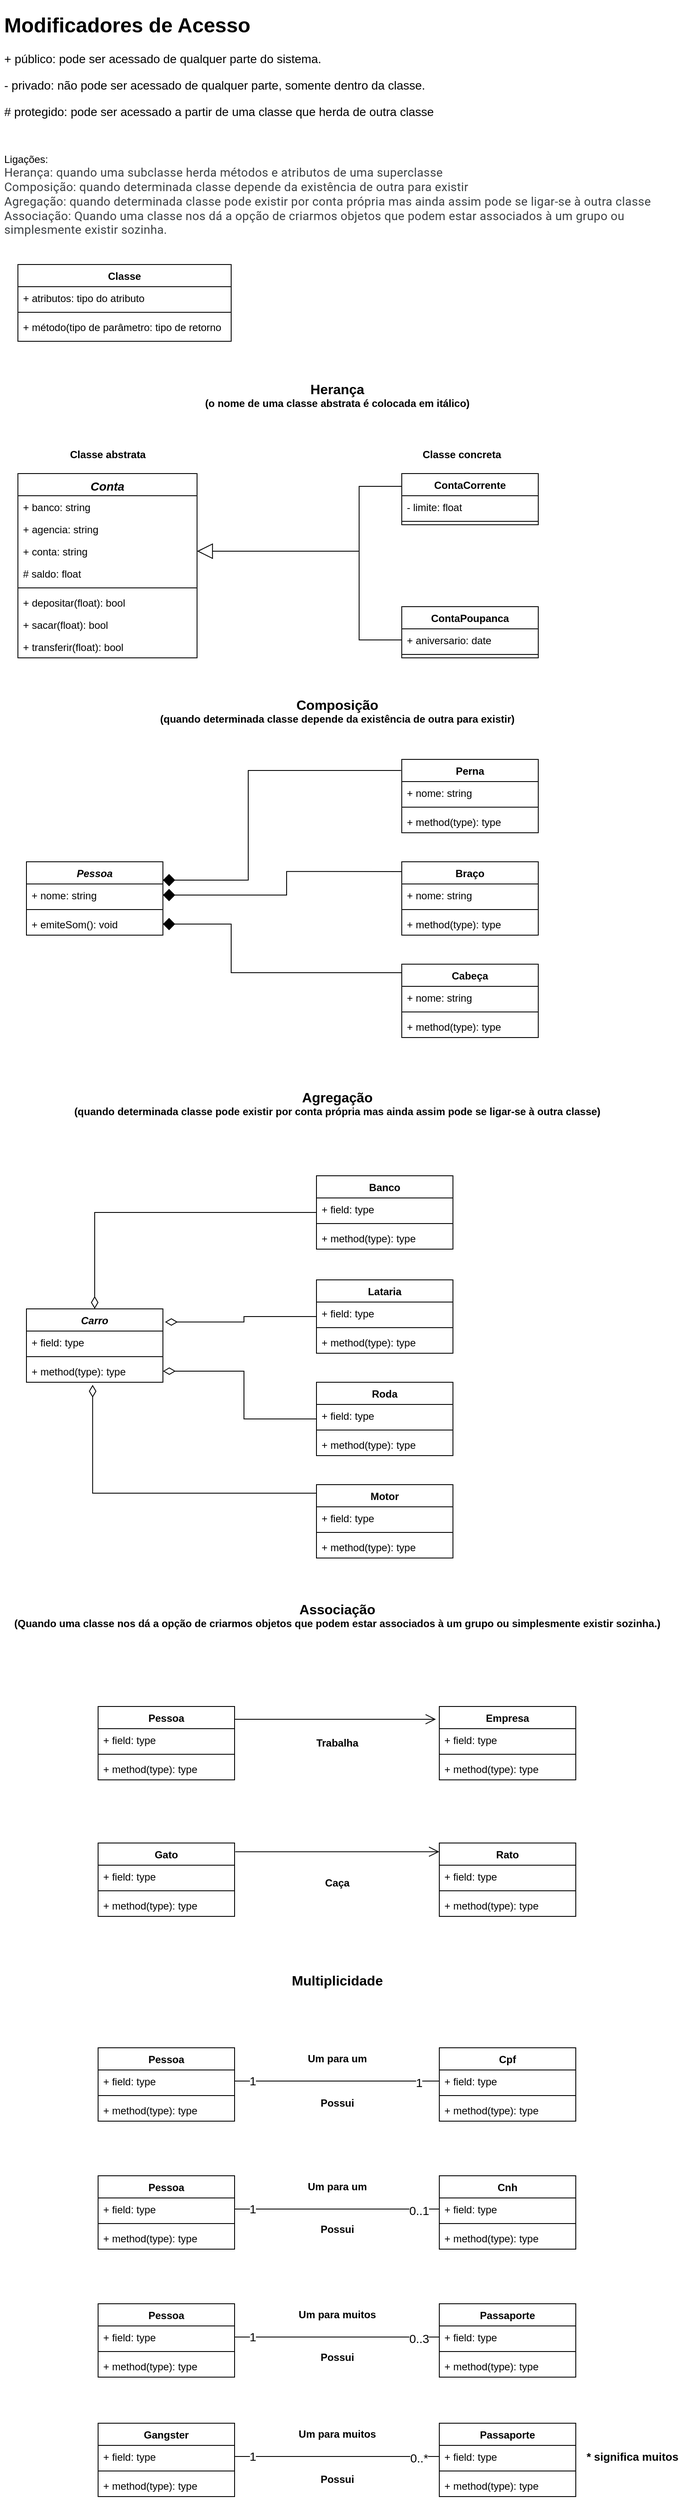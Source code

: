 <mxfile version="21.2.2" type="device">
  <diagram name="Página-1" id="9Q54yuNeAJWBBIvqFQe7">
    <mxGraphModel dx="1050" dy="581" grid="1" gridSize="10" guides="1" tooltips="1" connect="1" arrows="1" fold="1" page="1" pageScale="1" pageWidth="827" pageHeight="1169" math="0" shadow="0">
      <root>
        <mxCell id="0" />
        <mxCell id="1" parent="0" />
        <mxCell id="Ats5Jrpqk8Yo9anxtJnx-36" value="&lt;h1&gt;Modificadores de Acesso&lt;/h1&gt;&lt;p style=&quot;font-size: 14px;&quot;&gt;&lt;font style=&quot;font-size: 14px;&quot;&gt;+ público: pode ser acessado de qualquer parte do sistema.&lt;/font&gt;&lt;/p&gt;&lt;p style=&quot;font-size: 14px;&quot;&gt;&lt;font style=&quot;font-size: 14px;&quot;&gt;- privado: não pode ser acessado de qualquer parte, somente dentro da classe.&lt;/font&gt;&lt;/p&gt;&lt;p style=&quot;font-size: 14px;&quot;&gt;&lt;font style=&quot;font-size: 14px;&quot;&gt;# protegido: pode ser acessado a partir de uma classe que herda de outra classe&lt;/font&gt;&lt;/p&gt;&lt;p&gt;&lt;br&gt;&lt;/p&gt;&lt;p&gt;Ligações:&amp;nbsp;&lt;br style=&quot;-webkit-tap-highlight-color: transparent; color: rgb(60, 64, 67); font-family: Roboto, Arial, sans-serif; font-size: 14px; letter-spacing: 0.2px;&quot;&gt;&lt;span style=&quot;color: rgb(60, 64, 67); font-family: Roboto, Arial, sans-serif; font-size: 14px; letter-spacing: 0.2px;&quot;&gt;Herança: quando uma subclasse herda métodos e atributos de uma superclasse&amp;nbsp;&lt;/span&gt;&lt;br style=&quot;-webkit-tap-highlight-color: transparent; color: rgb(60, 64, 67); font-family: Roboto, Arial, sans-serif; font-size: 14px; letter-spacing: 0.2px;&quot;&gt;&lt;span style=&quot;color: rgb(60, 64, 67); font-family: Roboto, Arial, sans-serif; font-size: 14px; letter-spacing: 0.2px;&quot;&gt;Composição: quando determinada classe depende da existência de outra para existir&amp;nbsp;&lt;/span&gt;&lt;br style=&quot;-webkit-tap-highlight-color: transparent; color: rgb(60, 64, 67); font-family: Roboto, Arial, sans-serif; font-size: 14px; letter-spacing: 0.2px;&quot;&gt;&lt;span style=&quot;color: rgb(60, 64, 67); font-family: Roboto, Arial, sans-serif; font-size: 14px; letter-spacing: 0.2px;&quot;&gt;Agregação: quando determinada classe pode existir por conta própria mas ainda assim pode se ligar-se à outra classe&amp;nbsp;&lt;/span&gt;&lt;br style=&quot;-webkit-tap-highlight-color: transparent; color: rgb(60, 64, 67); font-family: Roboto, Arial, sans-serif; font-size: 14px; letter-spacing: 0.2px;&quot;&gt;&lt;span style=&quot;color: rgb(60, 64, 67); font-family: Roboto, Arial, sans-serif; font-size: 14px; letter-spacing: 0.2px;&quot;&gt;Associação: Quando uma classe nos dá a opção de criarmos objetos que podem estar associados à um grupo ou simplesmente existir sozinha.&lt;/span&gt;&lt;br&gt;&lt;/p&gt;" style="text;html=1;strokeColor=none;fillColor=none;spacing=5;spacingTop=-20;whiteSpace=wrap;overflow=hidden;rounded=0;" parent="1" vertex="1">
          <mxGeometry x="19" y="40" width="790" height="270" as="geometry" />
        </mxCell>
        <mxCell id="Ats5Jrpqk8Yo9anxtJnx-37" value="Classe" style="swimlane;fontStyle=1;align=center;verticalAlign=top;childLayout=stackLayout;horizontal=1;startSize=26;horizontalStack=0;resizeParent=1;resizeParentMax=0;resizeLast=0;collapsible=1;marginBottom=0;whiteSpace=wrap;html=1;" parent="1" vertex="1">
          <mxGeometry x="40" y="340" width="250" height="90" as="geometry">
            <mxRectangle x="40" y="640" width="80" height="30" as="alternateBounds" />
          </mxGeometry>
        </mxCell>
        <mxCell id="Ats5Jrpqk8Yo9anxtJnx-38" value="+ atributos: tipo do atributo" style="text;strokeColor=none;fillColor=none;align=left;verticalAlign=top;spacingLeft=4;spacingRight=4;overflow=hidden;rotatable=0;points=[[0,0.5],[1,0.5]];portConstraint=eastwest;whiteSpace=wrap;html=1;" parent="Ats5Jrpqk8Yo9anxtJnx-37" vertex="1">
          <mxGeometry y="26" width="250" height="26" as="geometry" />
        </mxCell>
        <mxCell id="Ats5Jrpqk8Yo9anxtJnx-39" value="" style="line;strokeWidth=1;fillColor=none;align=left;verticalAlign=middle;spacingTop=-1;spacingLeft=3;spacingRight=3;rotatable=0;labelPosition=right;points=[];portConstraint=eastwest;strokeColor=inherit;" parent="Ats5Jrpqk8Yo9anxtJnx-37" vertex="1">
          <mxGeometry y="52" width="250" height="8" as="geometry" />
        </mxCell>
        <mxCell id="Ats5Jrpqk8Yo9anxtJnx-40" value="+ método(tipo de parâmetro: tipo de retorno" style="text;strokeColor=none;fillColor=none;align=left;verticalAlign=top;spacingLeft=4;spacingRight=4;overflow=hidden;rotatable=0;points=[[0,0.5],[1,0.5]];portConstraint=eastwest;whiteSpace=wrap;html=1;" parent="Ats5Jrpqk8Yo9anxtJnx-37" vertex="1">
          <mxGeometry y="60" width="250" height="30" as="geometry" />
        </mxCell>
        <mxCell id="Ats5Jrpqk8Yo9anxtJnx-41" value="&lt;font style=&quot;font-size: 16px;&quot;&gt;Herança &lt;br&gt;&lt;/font&gt;&lt;font style=&quot;font-size: 12px;&quot;&gt;(o nome de uma classe abstrata é colocada em itálico)&lt;/font&gt;" style="text;align=center;fontStyle=1;verticalAlign=middle;spacingLeft=3;spacingRight=3;strokeColor=none;rotatable=0;points=[[0,0.5],[1,0.5]];portConstraint=eastwest;html=1;" parent="1" vertex="1">
          <mxGeometry x="374" y="480" width="80" height="26" as="geometry" />
        </mxCell>
        <mxCell id="Ats5Jrpqk8Yo9anxtJnx-42" value="&lt;font style=&quot;font-size: 14px;&quot;&gt;&lt;i&gt;Conta&lt;/i&gt;&lt;/font&gt;" style="swimlane;fontStyle=1;align=center;verticalAlign=top;childLayout=stackLayout;horizontal=1;startSize=26;horizontalStack=0;resizeParent=1;resizeParentMax=0;resizeLast=0;collapsible=1;marginBottom=0;whiteSpace=wrap;html=1;" parent="1" vertex="1">
          <mxGeometry x="40" y="585" width="210" height="216" as="geometry" />
        </mxCell>
        <mxCell id="Ats5Jrpqk8Yo9anxtJnx-43" value="+ banco: string" style="text;strokeColor=none;fillColor=none;align=left;verticalAlign=top;spacingLeft=4;spacingRight=4;overflow=hidden;rotatable=0;points=[[0,0.5],[1,0.5]];portConstraint=eastwest;whiteSpace=wrap;html=1;" parent="Ats5Jrpqk8Yo9anxtJnx-42" vertex="1">
          <mxGeometry y="26" width="210" height="26" as="geometry" />
        </mxCell>
        <mxCell id="Ats5Jrpqk8Yo9anxtJnx-46" value="+ agencia: string" style="text;strokeColor=none;fillColor=none;align=left;verticalAlign=top;spacingLeft=4;spacingRight=4;overflow=hidden;rotatable=0;points=[[0,0.5],[1,0.5]];portConstraint=eastwest;whiteSpace=wrap;html=1;" parent="Ats5Jrpqk8Yo9anxtJnx-42" vertex="1">
          <mxGeometry y="52" width="210" height="26" as="geometry" />
        </mxCell>
        <mxCell id="Ats5Jrpqk8Yo9anxtJnx-47" value="+ conta: string" style="text;strokeColor=none;fillColor=none;align=left;verticalAlign=top;spacingLeft=4;spacingRight=4;overflow=hidden;rotatable=0;points=[[0,0.5],[1,0.5]];portConstraint=eastwest;whiteSpace=wrap;html=1;" parent="Ats5Jrpqk8Yo9anxtJnx-42" vertex="1">
          <mxGeometry y="78" width="210" height="26" as="geometry" />
        </mxCell>
        <mxCell id="Ats5Jrpqk8Yo9anxtJnx-48" value="# saldo: float" style="text;strokeColor=none;fillColor=none;align=left;verticalAlign=top;spacingLeft=4;spacingRight=4;overflow=hidden;rotatable=0;points=[[0,0.5],[1,0.5]];portConstraint=eastwest;whiteSpace=wrap;html=1;" parent="Ats5Jrpqk8Yo9anxtJnx-42" vertex="1">
          <mxGeometry y="104" width="210" height="26" as="geometry" />
        </mxCell>
        <mxCell id="Ats5Jrpqk8Yo9anxtJnx-44" value="" style="line;strokeWidth=1;fillColor=none;align=left;verticalAlign=middle;spacingTop=-1;spacingLeft=3;spacingRight=3;rotatable=0;labelPosition=right;points=[];portConstraint=eastwest;strokeColor=inherit;" parent="Ats5Jrpqk8Yo9anxtJnx-42" vertex="1">
          <mxGeometry y="130" width="210" height="8" as="geometry" />
        </mxCell>
        <mxCell id="Ats5Jrpqk8Yo9anxtJnx-45" value="+ depositar(float): bool" style="text;strokeColor=none;fillColor=none;align=left;verticalAlign=top;spacingLeft=4;spacingRight=4;overflow=hidden;rotatable=0;points=[[0,0.5],[1,0.5]];portConstraint=eastwest;whiteSpace=wrap;html=1;" parent="Ats5Jrpqk8Yo9anxtJnx-42" vertex="1">
          <mxGeometry y="138" width="210" height="26" as="geometry" />
        </mxCell>
        <mxCell id="Ats5Jrpqk8Yo9anxtJnx-56" value="+ sacar(float): bool" style="text;strokeColor=none;fillColor=none;align=left;verticalAlign=top;spacingLeft=4;spacingRight=4;overflow=hidden;rotatable=0;points=[[0,0.5],[1,0.5]];portConstraint=eastwest;whiteSpace=wrap;html=1;" parent="Ats5Jrpqk8Yo9anxtJnx-42" vertex="1">
          <mxGeometry y="164" width="210" height="26" as="geometry" />
        </mxCell>
        <mxCell id="Ats5Jrpqk8Yo9anxtJnx-57" value="+ transferir(float): bool" style="text;strokeColor=none;fillColor=none;align=left;verticalAlign=top;spacingLeft=4;spacingRight=4;overflow=hidden;rotatable=0;points=[[0,0.5],[1,0.5]];portConstraint=eastwest;whiteSpace=wrap;html=1;" parent="Ats5Jrpqk8Yo9anxtJnx-42" vertex="1">
          <mxGeometry y="190" width="210" height="26" as="geometry" />
        </mxCell>
        <mxCell id="Ats5Jrpqk8Yo9anxtJnx-49" value="&lt;font style=&quot;font-size: 12px;&quot;&gt;ContaCorrente&lt;/font&gt;" style="swimlane;fontStyle=1;align=center;verticalAlign=top;childLayout=stackLayout;horizontal=1;startSize=26;horizontalStack=0;resizeParent=1;resizeParentMax=0;resizeLast=0;collapsible=1;marginBottom=0;whiteSpace=wrap;html=1;" parent="1" vertex="1">
          <mxGeometry x="490" y="585" width="160" height="60" as="geometry" />
        </mxCell>
        <mxCell id="Ats5Jrpqk8Yo9anxtJnx-50" value="- limite: float" style="text;strokeColor=none;fillColor=none;align=left;verticalAlign=top;spacingLeft=4;spacingRight=4;overflow=hidden;rotatable=0;points=[[0,0.5],[1,0.5]];portConstraint=eastwest;whiteSpace=wrap;html=1;" parent="Ats5Jrpqk8Yo9anxtJnx-49" vertex="1">
          <mxGeometry y="26" width="160" height="26" as="geometry" />
        </mxCell>
        <mxCell id="Ats5Jrpqk8Yo9anxtJnx-51" value="" style="line;strokeWidth=1;fillColor=none;align=left;verticalAlign=middle;spacingTop=-1;spacingLeft=3;spacingRight=3;rotatable=0;labelPosition=right;points=[];portConstraint=eastwest;strokeColor=inherit;" parent="Ats5Jrpqk8Yo9anxtJnx-49" vertex="1">
          <mxGeometry y="52" width="160" height="8" as="geometry" />
        </mxCell>
        <mxCell id="Ats5Jrpqk8Yo9anxtJnx-53" value="&lt;font style=&quot;font-size: 12px;&quot;&gt;ContaPoupanca&lt;/font&gt;" style="swimlane;fontStyle=1;align=center;verticalAlign=top;childLayout=stackLayout;horizontal=1;startSize=26;horizontalStack=0;resizeParent=1;resizeParentMax=0;resizeLast=0;collapsible=1;marginBottom=0;whiteSpace=wrap;html=1;" parent="1" vertex="1">
          <mxGeometry x="490" y="741" width="160" height="60" as="geometry" />
        </mxCell>
        <mxCell id="Ats5Jrpqk8Yo9anxtJnx-54" value="+ aniversario: date" style="text;strokeColor=none;fillColor=none;align=left;verticalAlign=top;spacingLeft=4;spacingRight=4;overflow=hidden;rotatable=0;points=[[0,0.5],[1,0.5]];portConstraint=eastwest;whiteSpace=wrap;html=1;" parent="Ats5Jrpqk8Yo9anxtJnx-53" vertex="1">
          <mxGeometry y="26" width="160" height="26" as="geometry" />
        </mxCell>
        <mxCell id="Ats5Jrpqk8Yo9anxtJnx-55" value="" style="line;strokeWidth=1;fillColor=none;align=left;verticalAlign=middle;spacingTop=-1;spacingLeft=3;spacingRight=3;rotatable=0;labelPosition=right;points=[];portConstraint=eastwest;strokeColor=inherit;" parent="Ats5Jrpqk8Yo9anxtJnx-53" vertex="1">
          <mxGeometry y="52" width="160" height="8" as="geometry" />
        </mxCell>
        <mxCell id="Ats5Jrpqk8Yo9anxtJnx-58" value="Classe concreta" style="text;align=center;fontStyle=1;verticalAlign=middle;spacingLeft=3;spacingRight=3;strokeColor=none;rotatable=0;points=[[0,0.5],[1,0.5]];portConstraint=eastwest;html=1;" parent="1" vertex="1">
          <mxGeometry x="520" y="550" width="80" height="26" as="geometry" />
        </mxCell>
        <mxCell id="Ats5Jrpqk8Yo9anxtJnx-59" value="Classe abstrata" style="text;align=center;fontStyle=1;verticalAlign=middle;spacingLeft=3;spacingRight=3;strokeColor=none;rotatable=0;points=[[0,0.5],[1,0.5]];portConstraint=eastwest;html=1;" parent="1" vertex="1">
          <mxGeometry x="105" y="550" width="80" height="26" as="geometry" />
        </mxCell>
        <mxCell id="Ats5Jrpqk8Yo9anxtJnx-60" value="" style="endArrow=block;endSize=16;endFill=0;html=1;rounded=0;entryX=1;entryY=0.5;entryDx=0;entryDy=0;" parent="1" target="Ats5Jrpqk8Yo9anxtJnx-47" edge="1">
          <mxGeometry x="0.182" y="88" width="160" relative="1" as="geometry">
            <mxPoint x="440" y="676" as="sourcePoint" />
            <mxPoint x="253.31" y="601.848" as="targetPoint" />
            <Array as="points" />
            <mxPoint as="offset" />
          </mxGeometry>
        </mxCell>
        <mxCell id="Ats5Jrpqk8Yo9anxtJnx-61" style="edgeStyle=orthogonalEdgeStyle;rounded=0;orthogonalLoop=1;jettySize=auto;html=1;entryX=0;entryY=0.25;entryDx=0;entryDy=0;endArrow=none;endFill=0;" parent="1" source="Ats5Jrpqk8Yo9anxtJnx-54" target="Ats5Jrpqk8Yo9anxtJnx-49" edge="1">
          <mxGeometry relative="1" as="geometry">
            <mxPoint x="460" y="610" as="targetPoint" />
            <Array as="points">
              <mxPoint x="440" y="780" />
              <mxPoint x="440" y="600" />
            </Array>
          </mxGeometry>
        </mxCell>
        <mxCell id="rzBTTiT1agHVIFplBbf--3" value="&lt;font style=&quot;font-size: 16px;&quot;&gt;Composição&lt;br&gt;&lt;/font&gt;&lt;font style=&quot;font-size: 12px;&quot;&gt;(quando determinada classe depende da existência de outra para existir)&lt;/font&gt;" style="text;align=center;fontStyle=1;verticalAlign=middle;spacingLeft=3;spacingRight=3;strokeColor=none;rotatable=0;points=[[0,0.5],[1,0.5]];portConstraint=eastwest;html=1;" vertex="1" parent="1">
          <mxGeometry x="369" y="850" width="90" height="26" as="geometry" />
        </mxCell>
        <mxCell id="rzBTTiT1agHVIFplBbf--4" value="&lt;i&gt;Pessoa&lt;/i&gt;" style="swimlane;fontStyle=1;align=center;verticalAlign=top;childLayout=stackLayout;horizontal=1;startSize=26;horizontalStack=0;resizeParent=1;resizeParentMax=0;resizeLast=0;collapsible=1;marginBottom=0;whiteSpace=wrap;html=1;" vertex="1" parent="1">
          <mxGeometry x="50" y="1040" width="160" height="86" as="geometry" />
        </mxCell>
        <mxCell id="rzBTTiT1agHVIFplBbf--5" value="+ nome: string" style="text;strokeColor=none;fillColor=none;align=left;verticalAlign=top;spacingLeft=4;spacingRight=4;overflow=hidden;rotatable=0;points=[[0,0.5],[1,0.5]];portConstraint=eastwest;whiteSpace=wrap;html=1;" vertex="1" parent="rzBTTiT1agHVIFplBbf--4">
          <mxGeometry y="26" width="160" height="26" as="geometry" />
        </mxCell>
        <mxCell id="rzBTTiT1agHVIFplBbf--6" value="" style="line;strokeWidth=1;fillColor=none;align=left;verticalAlign=middle;spacingTop=-1;spacingLeft=3;spacingRight=3;rotatable=0;labelPosition=right;points=[];portConstraint=eastwest;strokeColor=inherit;" vertex="1" parent="rzBTTiT1agHVIFplBbf--4">
          <mxGeometry y="52" width="160" height="8" as="geometry" />
        </mxCell>
        <mxCell id="rzBTTiT1agHVIFplBbf--7" value="+ emiteSom(): void" style="text;strokeColor=none;fillColor=none;align=left;verticalAlign=top;spacingLeft=4;spacingRight=4;overflow=hidden;rotatable=0;points=[[0,0.5],[1,0.5]];portConstraint=eastwest;whiteSpace=wrap;html=1;" vertex="1" parent="rzBTTiT1agHVIFplBbf--4">
          <mxGeometry y="60" width="160" height="26" as="geometry" />
        </mxCell>
        <mxCell id="rzBTTiT1agHVIFplBbf--20" style="edgeStyle=orthogonalEdgeStyle;rounded=0;orthogonalLoop=1;jettySize=auto;html=1;entryX=1;entryY=0.25;entryDx=0;entryDy=0;endArrow=diamond;endFill=1;exitX=-0.005;exitY=0.151;exitDx=0;exitDy=0;exitPerimeter=0;jumpSize=6;endSize=12;" edge="1" parent="1" source="rzBTTiT1agHVIFplBbf--8" target="rzBTTiT1agHVIFplBbf--4">
          <mxGeometry relative="1" as="geometry">
            <Array as="points">
              <mxPoint x="310" y="933" />
              <mxPoint x="310" y="1062" />
            </Array>
          </mxGeometry>
        </mxCell>
        <mxCell id="rzBTTiT1agHVIFplBbf--8" value="Perna" style="swimlane;fontStyle=1;align=center;verticalAlign=top;childLayout=stackLayout;horizontal=1;startSize=26;horizontalStack=0;resizeParent=1;resizeParentMax=0;resizeLast=0;collapsible=1;marginBottom=0;whiteSpace=wrap;html=1;" vertex="1" parent="1">
          <mxGeometry x="490" y="920" width="160" height="86" as="geometry" />
        </mxCell>
        <mxCell id="rzBTTiT1agHVIFplBbf--9" value="+ nome: string" style="text;strokeColor=none;fillColor=none;align=left;verticalAlign=top;spacingLeft=4;spacingRight=4;overflow=hidden;rotatable=0;points=[[0,0.5],[1,0.5]];portConstraint=eastwest;whiteSpace=wrap;html=1;" vertex="1" parent="rzBTTiT1agHVIFplBbf--8">
          <mxGeometry y="26" width="160" height="26" as="geometry" />
        </mxCell>
        <mxCell id="rzBTTiT1agHVIFplBbf--10" value="" style="line;strokeWidth=1;fillColor=none;align=left;verticalAlign=middle;spacingTop=-1;spacingLeft=3;spacingRight=3;rotatable=0;labelPosition=right;points=[];portConstraint=eastwest;strokeColor=inherit;" vertex="1" parent="rzBTTiT1agHVIFplBbf--8">
          <mxGeometry y="52" width="160" height="8" as="geometry" />
        </mxCell>
        <mxCell id="rzBTTiT1agHVIFplBbf--11" value="+ method(type): type" style="text;strokeColor=none;fillColor=none;align=left;verticalAlign=top;spacingLeft=4;spacingRight=4;overflow=hidden;rotatable=0;points=[[0,0.5],[1,0.5]];portConstraint=eastwest;whiteSpace=wrap;html=1;" vertex="1" parent="rzBTTiT1agHVIFplBbf--8">
          <mxGeometry y="60" width="160" height="26" as="geometry" />
        </mxCell>
        <mxCell id="rzBTTiT1agHVIFplBbf--21" style="edgeStyle=orthogonalEdgeStyle;rounded=0;orthogonalLoop=1;jettySize=auto;html=1;entryX=1;entryY=0.5;entryDx=0;entryDy=0;endArrow=diamond;endFill=1;exitX=0.005;exitY=0.133;exitDx=0;exitDy=0;exitPerimeter=0;endSize=12;" edge="1" parent="1" source="rzBTTiT1agHVIFplBbf--12" target="rzBTTiT1agHVIFplBbf--5">
          <mxGeometry relative="1" as="geometry" />
        </mxCell>
        <mxCell id="rzBTTiT1agHVIFplBbf--12" value="Braço" style="swimlane;fontStyle=1;align=center;verticalAlign=top;childLayout=stackLayout;horizontal=1;startSize=26;horizontalStack=0;resizeParent=1;resizeParentMax=0;resizeLast=0;collapsible=1;marginBottom=0;whiteSpace=wrap;html=1;" vertex="1" parent="1">
          <mxGeometry x="490" y="1040" width="160" height="86" as="geometry" />
        </mxCell>
        <mxCell id="rzBTTiT1agHVIFplBbf--13" value="+ nome: string" style="text;strokeColor=none;fillColor=none;align=left;verticalAlign=top;spacingLeft=4;spacingRight=4;overflow=hidden;rotatable=0;points=[[0,0.5],[1,0.5]];portConstraint=eastwest;whiteSpace=wrap;html=1;" vertex="1" parent="rzBTTiT1agHVIFplBbf--12">
          <mxGeometry y="26" width="160" height="26" as="geometry" />
        </mxCell>
        <mxCell id="rzBTTiT1agHVIFplBbf--14" value="" style="line;strokeWidth=1;fillColor=none;align=left;verticalAlign=middle;spacingTop=-1;spacingLeft=3;spacingRight=3;rotatable=0;labelPosition=right;points=[];portConstraint=eastwest;strokeColor=inherit;" vertex="1" parent="rzBTTiT1agHVIFplBbf--12">
          <mxGeometry y="52" width="160" height="8" as="geometry" />
        </mxCell>
        <mxCell id="rzBTTiT1agHVIFplBbf--15" value="+ method(type): type" style="text;strokeColor=none;fillColor=none;align=left;verticalAlign=top;spacingLeft=4;spacingRight=4;overflow=hidden;rotatable=0;points=[[0,0.5],[1,0.5]];portConstraint=eastwest;whiteSpace=wrap;html=1;" vertex="1" parent="rzBTTiT1agHVIFplBbf--12">
          <mxGeometry y="60" width="160" height="26" as="geometry" />
        </mxCell>
        <mxCell id="rzBTTiT1agHVIFplBbf--22" style="edgeStyle=orthogonalEdgeStyle;rounded=0;orthogonalLoop=1;jettySize=auto;html=1;entryX=1;entryY=0.5;entryDx=0;entryDy=0;endArrow=diamond;endFill=1;strokeWidth=1;jumpSize=6;endSize=12;" edge="1" parent="1" source="rzBTTiT1agHVIFplBbf--16" target="rzBTTiT1agHVIFplBbf--7">
          <mxGeometry relative="1" as="geometry">
            <Array as="points">
              <mxPoint x="290" y="1170" />
              <mxPoint x="290" y="1113" />
            </Array>
          </mxGeometry>
        </mxCell>
        <mxCell id="rzBTTiT1agHVIFplBbf--16" value="Cabeça" style="swimlane;fontStyle=1;align=center;verticalAlign=top;childLayout=stackLayout;horizontal=1;startSize=26;horizontalStack=0;resizeParent=1;resizeParentMax=0;resizeLast=0;collapsible=1;marginBottom=0;whiteSpace=wrap;html=1;" vertex="1" parent="1">
          <mxGeometry x="490" y="1160" width="160" height="86" as="geometry" />
        </mxCell>
        <mxCell id="rzBTTiT1agHVIFplBbf--17" value="+ nome: string" style="text;strokeColor=none;fillColor=none;align=left;verticalAlign=top;spacingLeft=4;spacingRight=4;overflow=hidden;rotatable=0;points=[[0,0.5],[1,0.5]];portConstraint=eastwest;whiteSpace=wrap;html=1;" vertex="1" parent="rzBTTiT1agHVIFplBbf--16">
          <mxGeometry y="26" width="160" height="26" as="geometry" />
        </mxCell>
        <mxCell id="rzBTTiT1agHVIFplBbf--18" value="" style="line;strokeWidth=1;fillColor=none;align=left;verticalAlign=middle;spacingTop=-1;spacingLeft=3;spacingRight=3;rotatable=0;labelPosition=right;points=[];portConstraint=eastwest;strokeColor=inherit;" vertex="1" parent="rzBTTiT1agHVIFplBbf--16">
          <mxGeometry y="52" width="160" height="8" as="geometry" />
        </mxCell>
        <mxCell id="rzBTTiT1agHVIFplBbf--19" value="+ method(type): type" style="text;strokeColor=none;fillColor=none;align=left;verticalAlign=top;spacingLeft=4;spacingRight=4;overflow=hidden;rotatable=0;points=[[0,0.5],[1,0.5]];portConstraint=eastwest;whiteSpace=wrap;html=1;" vertex="1" parent="rzBTTiT1agHVIFplBbf--16">
          <mxGeometry y="60" width="160" height="26" as="geometry" />
        </mxCell>
        <mxCell id="rzBTTiT1agHVIFplBbf--24" value="&lt;font style=&quot;font-size: 16px;&quot;&gt;Agregação&lt;br&gt;&lt;/font&gt;&lt;font style=&quot;font-size: 12px;&quot;&gt;(quando determinada classe pode existir por conta própria mas ainda assim pode se ligar-se à outra classe)&lt;/font&gt;" style="text;align=center;fontStyle=1;verticalAlign=middle;spacingLeft=3;spacingRight=3;strokeColor=none;rotatable=0;points=[[0,0.5],[1,0.5]];portConstraint=eastwest;html=1;" vertex="1" parent="1">
          <mxGeometry x="369" y="1310" width="90" height="26" as="geometry" />
        </mxCell>
        <mxCell id="rzBTTiT1agHVIFplBbf--25" value="&lt;i&gt;Carro&lt;/i&gt;" style="swimlane;fontStyle=1;align=center;verticalAlign=top;childLayout=stackLayout;horizontal=1;startSize=26;horizontalStack=0;resizeParent=1;resizeParentMax=0;resizeLast=0;collapsible=1;marginBottom=0;whiteSpace=wrap;html=1;" vertex="1" parent="1">
          <mxGeometry x="50" y="1564" width="160" height="86" as="geometry" />
        </mxCell>
        <mxCell id="rzBTTiT1agHVIFplBbf--26" value="+ field: type" style="text;strokeColor=none;fillColor=none;align=left;verticalAlign=top;spacingLeft=4;spacingRight=4;overflow=hidden;rotatable=0;points=[[0,0.5],[1,0.5]];portConstraint=eastwest;whiteSpace=wrap;html=1;" vertex="1" parent="rzBTTiT1agHVIFplBbf--25">
          <mxGeometry y="26" width="160" height="26" as="geometry" />
        </mxCell>
        <mxCell id="rzBTTiT1agHVIFplBbf--27" value="" style="line;strokeWidth=1;fillColor=none;align=left;verticalAlign=middle;spacingTop=-1;spacingLeft=3;spacingRight=3;rotatable=0;labelPosition=right;points=[];portConstraint=eastwest;strokeColor=inherit;" vertex="1" parent="rzBTTiT1agHVIFplBbf--25">
          <mxGeometry y="52" width="160" height="8" as="geometry" />
        </mxCell>
        <mxCell id="rzBTTiT1agHVIFplBbf--28" value="+ method(type): type" style="text;strokeColor=none;fillColor=none;align=left;verticalAlign=top;spacingLeft=4;spacingRight=4;overflow=hidden;rotatable=0;points=[[0,0.5],[1,0.5]];portConstraint=eastwest;whiteSpace=wrap;html=1;" vertex="1" parent="rzBTTiT1agHVIFplBbf--25">
          <mxGeometry y="60" width="160" height="26" as="geometry" />
        </mxCell>
        <mxCell id="rzBTTiT1agHVIFplBbf--45" style="edgeStyle=orthogonalEdgeStyle;rounded=0;orthogonalLoop=1;jettySize=auto;html=1;entryX=0.5;entryY=0;entryDx=0;entryDy=0;endArrow=diamondThin;endFill=0;endSize=12;" edge="1" parent="1" source="rzBTTiT1agHVIFplBbf--29" target="rzBTTiT1agHVIFplBbf--25">
          <mxGeometry relative="1" as="geometry" />
        </mxCell>
        <mxCell id="rzBTTiT1agHVIFplBbf--29" value="Banco" style="swimlane;fontStyle=1;align=center;verticalAlign=top;childLayout=stackLayout;horizontal=1;startSize=26;horizontalStack=0;resizeParent=1;resizeParentMax=0;resizeLast=0;collapsible=1;marginBottom=0;whiteSpace=wrap;html=1;" vertex="1" parent="1">
          <mxGeometry x="390" y="1408" width="160" height="86" as="geometry" />
        </mxCell>
        <mxCell id="rzBTTiT1agHVIFplBbf--30" value="+ field: type" style="text;strokeColor=none;fillColor=none;align=left;verticalAlign=top;spacingLeft=4;spacingRight=4;overflow=hidden;rotatable=0;points=[[0,0.5],[1,0.5]];portConstraint=eastwest;whiteSpace=wrap;html=1;" vertex="1" parent="rzBTTiT1agHVIFplBbf--29">
          <mxGeometry y="26" width="160" height="26" as="geometry" />
        </mxCell>
        <mxCell id="rzBTTiT1agHVIFplBbf--31" value="" style="line;strokeWidth=1;fillColor=none;align=left;verticalAlign=middle;spacingTop=-1;spacingLeft=3;spacingRight=3;rotatable=0;labelPosition=right;points=[];portConstraint=eastwest;strokeColor=inherit;" vertex="1" parent="rzBTTiT1agHVIFplBbf--29">
          <mxGeometry y="52" width="160" height="8" as="geometry" />
        </mxCell>
        <mxCell id="rzBTTiT1agHVIFplBbf--32" value="+ method(type): type" style="text;strokeColor=none;fillColor=none;align=left;verticalAlign=top;spacingLeft=4;spacingRight=4;overflow=hidden;rotatable=0;points=[[0,0.5],[1,0.5]];portConstraint=eastwest;whiteSpace=wrap;html=1;" vertex="1" parent="rzBTTiT1agHVIFplBbf--29">
          <mxGeometry y="60" width="160" height="26" as="geometry" />
        </mxCell>
        <mxCell id="rzBTTiT1agHVIFplBbf--47" style="edgeStyle=orthogonalEdgeStyle;rounded=0;orthogonalLoop=1;jettySize=auto;html=1;entryX=1;entryY=0.5;entryDx=0;entryDy=0;endArrow=diamondThin;endFill=0;endSize=12;" edge="1" parent="1" source="rzBTTiT1agHVIFplBbf--33" target="rzBTTiT1agHVIFplBbf--28">
          <mxGeometry relative="1" as="geometry" />
        </mxCell>
        <mxCell id="rzBTTiT1agHVIFplBbf--33" value="Roda" style="swimlane;fontStyle=1;align=center;verticalAlign=top;childLayout=stackLayout;horizontal=1;startSize=26;horizontalStack=0;resizeParent=1;resizeParentMax=0;resizeLast=0;collapsible=1;marginBottom=0;whiteSpace=wrap;html=1;" vertex="1" parent="1">
          <mxGeometry x="390" y="1650" width="160" height="86" as="geometry" />
        </mxCell>
        <mxCell id="rzBTTiT1agHVIFplBbf--34" value="+ field: type" style="text;strokeColor=none;fillColor=none;align=left;verticalAlign=top;spacingLeft=4;spacingRight=4;overflow=hidden;rotatable=0;points=[[0,0.5],[1,0.5]];portConstraint=eastwest;whiteSpace=wrap;html=1;" vertex="1" parent="rzBTTiT1agHVIFplBbf--33">
          <mxGeometry y="26" width="160" height="26" as="geometry" />
        </mxCell>
        <mxCell id="rzBTTiT1agHVIFplBbf--35" value="" style="line;strokeWidth=1;fillColor=none;align=left;verticalAlign=middle;spacingTop=-1;spacingLeft=3;spacingRight=3;rotatable=0;labelPosition=right;points=[];portConstraint=eastwest;strokeColor=inherit;" vertex="1" parent="rzBTTiT1agHVIFplBbf--33">
          <mxGeometry y="52" width="160" height="8" as="geometry" />
        </mxCell>
        <mxCell id="rzBTTiT1agHVIFplBbf--36" value="+ method(type): type" style="text;strokeColor=none;fillColor=none;align=left;verticalAlign=top;spacingLeft=4;spacingRight=4;overflow=hidden;rotatable=0;points=[[0,0.5],[1,0.5]];portConstraint=eastwest;whiteSpace=wrap;html=1;" vertex="1" parent="rzBTTiT1agHVIFplBbf--33">
          <mxGeometry y="60" width="160" height="26" as="geometry" />
        </mxCell>
        <mxCell id="rzBTTiT1agHVIFplBbf--48" style="edgeStyle=orthogonalEdgeStyle;rounded=0;orthogonalLoop=1;jettySize=auto;html=1;entryX=0.485;entryY=1.115;entryDx=0;entryDy=0;entryPerimeter=0;endArrow=diamondThin;endFill=0;endSize=12;" edge="1" parent="1" source="rzBTTiT1agHVIFplBbf--37" target="rzBTTiT1agHVIFplBbf--28">
          <mxGeometry relative="1" as="geometry">
            <mxPoint x="130" y="1660" as="targetPoint" />
            <Array as="points">
              <mxPoint x="128" y="1780" />
            </Array>
          </mxGeometry>
        </mxCell>
        <mxCell id="rzBTTiT1agHVIFplBbf--37" value="Motor" style="swimlane;fontStyle=1;align=center;verticalAlign=top;childLayout=stackLayout;horizontal=1;startSize=26;horizontalStack=0;resizeParent=1;resizeParentMax=0;resizeLast=0;collapsible=1;marginBottom=0;whiteSpace=wrap;html=1;" vertex="1" parent="1">
          <mxGeometry x="390" y="1770" width="160" height="86" as="geometry" />
        </mxCell>
        <mxCell id="rzBTTiT1agHVIFplBbf--38" value="+ field: type" style="text;strokeColor=none;fillColor=none;align=left;verticalAlign=top;spacingLeft=4;spacingRight=4;overflow=hidden;rotatable=0;points=[[0,0.5],[1,0.5]];portConstraint=eastwest;whiteSpace=wrap;html=1;" vertex="1" parent="rzBTTiT1agHVIFplBbf--37">
          <mxGeometry y="26" width="160" height="26" as="geometry" />
        </mxCell>
        <mxCell id="rzBTTiT1agHVIFplBbf--39" value="" style="line;strokeWidth=1;fillColor=none;align=left;verticalAlign=middle;spacingTop=-1;spacingLeft=3;spacingRight=3;rotatable=0;labelPosition=right;points=[];portConstraint=eastwest;strokeColor=inherit;" vertex="1" parent="rzBTTiT1agHVIFplBbf--37">
          <mxGeometry y="52" width="160" height="8" as="geometry" />
        </mxCell>
        <mxCell id="rzBTTiT1agHVIFplBbf--40" value="+ method(type): type" style="text;strokeColor=none;fillColor=none;align=left;verticalAlign=top;spacingLeft=4;spacingRight=4;overflow=hidden;rotatable=0;points=[[0,0.5],[1,0.5]];portConstraint=eastwest;whiteSpace=wrap;html=1;" vertex="1" parent="rzBTTiT1agHVIFplBbf--37">
          <mxGeometry y="60" width="160" height="26" as="geometry" />
        </mxCell>
        <mxCell id="rzBTTiT1agHVIFplBbf--46" style="edgeStyle=orthogonalEdgeStyle;rounded=0;orthogonalLoop=1;jettySize=auto;html=1;entryX=1.015;entryY=0.179;entryDx=0;entryDy=0;entryPerimeter=0;endArrow=diamondThin;endFill=0;endSize=12;" edge="1" parent="1" source="rzBTTiT1agHVIFplBbf--41" target="rzBTTiT1agHVIFplBbf--25">
          <mxGeometry relative="1" as="geometry" />
        </mxCell>
        <mxCell id="rzBTTiT1agHVIFplBbf--41" value="Lataria" style="swimlane;fontStyle=1;align=center;verticalAlign=top;childLayout=stackLayout;horizontal=1;startSize=26;horizontalStack=0;resizeParent=1;resizeParentMax=0;resizeLast=0;collapsible=1;marginBottom=0;whiteSpace=wrap;html=1;" vertex="1" parent="1">
          <mxGeometry x="390" y="1530" width="160" height="86" as="geometry" />
        </mxCell>
        <mxCell id="rzBTTiT1agHVIFplBbf--42" value="+ field: type" style="text;strokeColor=none;fillColor=none;align=left;verticalAlign=top;spacingLeft=4;spacingRight=4;overflow=hidden;rotatable=0;points=[[0,0.5],[1,0.5]];portConstraint=eastwest;whiteSpace=wrap;html=1;" vertex="1" parent="rzBTTiT1agHVIFplBbf--41">
          <mxGeometry y="26" width="160" height="26" as="geometry" />
        </mxCell>
        <mxCell id="rzBTTiT1agHVIFplBbf--43" value="" style="line;strokeWidth=1;fillColor=none;align=left;verticalAlign=middle;spacingTop=-1;spacingLeft=3;spacingRight=3;rotatable=0;labelPosition=right;points=[];portConstraint=eastwest;strokeColor=inherit;" vertex="1" parent="rzBTTiT1agHVIFplBbf--41">
          <mxGeometry y="52" width="160" height="8" as="geometry" />
        </mxCell>
        <mxCell id="rzBTTiT1agHVIFplBbf--44" value="+ method(type): type" style="text;strokeColor=none;fillColor=none;align=left;verticalAlign=top;spacingLeft=4;spacingRight=4;overflow=hidden;rotatable=0;points=[[0,0.5],[1,0.5]];portConstraint=eastwest;whiteSpace=wrap;html=1;" vertex="1" parent="rzBTTiT1agHVIFplBbf--41">
          <mxGeometry y="60" width="160" height="26" as="geometry" />
        </mxCell>
        <mxCell id="rzBTTiT1agHVIFplBbf--51" value="&lt;font style=&quot;font-size: 16px;&quot;&gt;Associação&lt;br&gt;&lt;/font&gt;&lt;font style=&quot;font-size: 12px;&quot;&gt;(Quando uma classe nos dá a opção de criarmos objetos que podem estar associados à um grupo ou simplesmente existir sozinha.)&lt;/font&gt;" style="text;align=center;fontStyle=1;verticalAlign=middle;spacingLeft=3;spacingRight=3;strokeColor=none;rotatable=0;points=[[0,0.5],[1,0.5]];portConstraint=eastwest;html=1;" vertex="1" parent="1">
          <mxGeometry x="374" y="1910" width="80" height="26" as="geometry" />
        </mxCell>
        <mxCell id="rzBTTiT1agHVIFplBbf--72" style="edgeStyle=orthogonalEdgeStyle;rounded=0;orthogonalLoop=1;jettySize=auto;html=1;entryX=-0.025;entryY=0.174;entryDx=0;entryDy=0;entryPerimeter=0;endArrow=open;endFill=0;endSize=10;exitX=1;exitY=0.174;exitDx=0;exitDy=0;exitPerimeter=0;" edge="1" parent="1" source="rzBTTiT1agHVIFplBbf--52" target="rzBTTiT1agHVIFplBbf--60">
          <mxGeometry relative="1" as="geometry" />
        </mxCell>
        <mxCell id="rzBTTiT1agHVIFplBbf--52" value="Pessoa" style="swimlane;fontStyle=1;align=center;verticalAlign=top;childLayout=stackLayout;horizontal=1;startSize=26;horizontalStack=0;resizeParent=1;resizeParentMax=0;resizeLast=0;collapsible=1;marginBottom=0;whiteSpace=wrap;html=1;" vertex="1" parent="1">
          <mxGeometry x="134" y="2030" width="160" height="86" as="geometry" />
        </mxCell>
        <mxCell id="rzBTTiT1agHVIFplBbf--53" value="+ field: type" style="text;strokeColor=none;fillColor=none;align=left;verticalAlign=top;spacingLeft=4;spacingRight=4;overflow=hidden;rotatable=0;points=[[0,0.5],[1,0.5]];portConstraint=eastwest;whiteSpace=wrap;html=1;" vertex="1" parent="rzBTTiT1agHVIFplBbf--52">
          <mxGeometry y="26" width="160" height="26" as="geometry" />
        </mxCell>
        <mxCell id="rzBTTiT1agHVIFplBbf--54" value="" style="line;strokeWidth=1;fillColor=none;align=left;verticalAlign=middle;spacingTop=-1;spacingLeft=3;spacingRight=3;rotatable=0;labelPosition=right;points=[];portConstraint=eastwest;strokeColor=inherit;" vertex="1" parent="rzBTTiT1agHVIFplBbf--52">
          <mxGeometry y="52" width="160" height="8" as="geometry" />
        </mxCell>
        <mxCell id="rzBTTiT1agHVIFplBbf--55" value="+ method(type): type" style="text;strokeColor=none;fillColor=none;align=left;verticalAlign=top;spacingLeft=4;spacingRight=4;overflow=hidden;rotatable=0;points=[[0,0.5],[1,0.5]];portConstraint=eastwest;whiteSpace=wrap;html=1;" vertex="1" parent="rzBTTiT1agHVIFplBbf--52">
          <mxGeometry y="60" width="160" height="26" as="geometry" />
        </mxCell>
        <mxCell id="rzBTTiT1agHVIFplBbf--60" value="Empresa" style="swimlane;fontStyle=1;align=center;verticalAlign=top;childLayout=stackLayout;horizontal=1;startSize=26;horizontalStack=0;resizeParent=1;resizeParentMax=0;resizeLast=0;collapsible=1;marginBottom=0;whiteSpace=wrap;html=1;" vertex="1" parent="1">
          <mxGeometry x="534" y="2030" width="160" height="86" as="geometry" />
        </mxCell>
        <mxCell id="rzBTTiT1agHVIFplBbf--61" value="+ field: type" style="text;strokeColor=none;fillColor=none;align=left;verticalAlign=top;spacingLeft=4;spacingRight=4;overflow=hidden;rotatable=0;points=[[0,0.5],[1,0.5]];portConstraint=eastwest;whiteSpace=wrap;html=1;" vertex="1" parent="rzBTTiT1agHVIFplBbf--60">
          <mxGeometry y="26" width="160" height="26" as="geometry" />
        </mxCell>
        <mxCell id="rzBTTiT1agHVIFplBbf--62" value="" style="line;strokeWidth=1;fillColor=none;align=left;verticalAlign=middle;spacingTop=-1;spacingLeft=3;spacingRight=3;rotatable=0;labelPosition=right;points=[];portConstraint=eastwest;strokeColor=inherit;" vertex="1" parent="rzBTTiT1agHVIFplBbf--60">
          <mxGeometry y="52" width="160" height="8" as="geometry" />
        </mxCell>
        <mxCell id="rzBTTiT1agHVIFplBbf--63" value="+ method(type): type" style="text;strokeColor=none;fillColor=none;align=left;verticalAlign=top;spacingLeft=4;spacingRight=4;overflow=hidden;rotatable=0;points=[[0,0.5],[1,0.5]];portConstraint=eastwest;whiteSpace=wrap;html=1;" vertex="1" parent="rzBTTiT1agHVIFplBbf--60">
          <mxGeometry y="60" width="160" height="26" as="geometry" />
        </mxCell>
        <mxCell id="rzBTTiT1agHVIFplBbf--73" style="edgeStyle=orthogonalEdgeStyle;rounded=0;orthogonalLoop=1;jettySize=auto;html=1;entryX=0;entryY=0.119;entryDx=0;entryDy=0;entryPerimeter=0;endArrow=open;endFill=0;endSize=10;exitX=1.005;exitY=0.119;exitDx=0;exitDy=0;exitPerimeter=0;" edge="1" parent="1" source="rzBTTiT1agHVIFplBbf--64" target="rzBTTiT1agHVIFplBbf--68">
          <mxGeometry relative="1" as="geometry" />
        </mxCell>
        <mxCell id="rzBTTiT1agHVIFplBbf--64" value="Gato" style="swimlane;fontStyle=1;align=center;verticalAlign=top;childLayout=stackLayout;horizontal=1;startSize=26;horizontalStack=0;resizeParent=1;resizeParentMax=0;resizeLast=0;collapsible=1;marginBottom=0;whiteSpace=wrap;html=1;" vertex="1" parent="1">
          <mxGeometry x="134" y="2190" width="160" height="86" as="geometry" />
        </mxCell>
        <mxCell id="rzBTTiT1agHVIFplBbf--65" value="+ field: type" style="text;strokeColor=none;fillColor=none;align=left;verticalAlign=top;spacingLeft=4;spacingRight=4;overflow=hidden;rotatable=0;points=[[0,0.5],[1,0.5]];portConstraint=eastwest;whiteSpace=wrap;html=1;" vertex="1" parent="rzBTTiT1agHVIFplBbf--64">
          <mxGeometry y="26" width="160" height="26" as="geometry" />
        </mxCell>
        <mxCell id="rzBTTiT1agHVIFplBbf--66" value="" style="line;strokeWidth=1;fillColor=none;align=left;verticalAlign=middle;spacingTop=-1;spacingLeft=3;spacingRight=3;rotatable=0;labelPosition=right;points=[];portConstraint=eastwest;strokeColor=inherit;" vertex="1" parent="rzBTTiT1agHVIFplBbf--64">
          <mxGeometry y="52" width="160" height="8" as="geometry" />
        </mxCell>
        <mxCell id="rzBTTiT1agHVIFplBbf--67" value="+ method(type): type" style="text;strokeColor=none;fillColor=none;align=left;verticalAlign=top;spacingLeft=4;spacingRight=4;overflow=hidden;rotatable=0;points=[[0,0.5],[1,0.5]];portConstraint=eastwest;whiteSpace=wrap;html=1;" vertex="1" parent="rzBTTiT1agHVIFplBbf--64">
          <mxGeometry y="60" width="160" height="26" as="geometry" />
        </mxCell>
        <mxCell id="rzBTTiT1agHVIFplBbf--68" value="Rato" style="swimlane;fontStyle=1;align=center;verticalAlign=top;childLayout=stackLayout;horizontal=1;startSize=26;horizontalStack=0;resizeParent=1;resizeParentMax=0;resizeLast=0;collapsible=1;marginBottom=0;whiteSpace=wrap;html=1;" vertex="1" parent="1">
          <mxGeometry x="534" y="2190" width="160" height="86" as="geometry" />
        </mxCell>
        <mxCell id="rzBTTiT1agHVIFplBbf--69" value="+ field: type" style="text;strokeColor=none;fillColor=none;align=left;verticalAlign=top;spacingLeft=4;spacingRight=4;overflow=hidden;rotatable=0;points=[[0,0.5],[1,0.5]];portConstraint=eastwest;whiteSpace=wrap;html=1;" vertex="1" parent="rzBTTiT1agHVIFplBbf--68">
          <mxGeometry y="26" width="160" height="26" as="geometry" />
        </mxCell>
        <mxCell id="rzBTTiT1agHVIFplBbf--70" value="" style="line;strokeWidth=1;fillColor=none;align=left;verticalAlign=middle;spacingTop=-1;spacingLeft=3;spacingRight=3;rotatable=0;labelPosition=right;points=[];portConstraint=eastwest;strokeColor=inherit;" vertex="1" parent="rzBTTiT1agHVIFplBbf--68">
          <mxGeometry y="52" width="160" height="8" as="geometry" />
        </mxCell>
        <mxCell id="rzBTTiT1agHVIFplBbf--71" value="+ method(type): type" style="text;strokeColor=none;fillColor=none;align=left;verticalAlign=top;spacingLeft=4;spacingRight=4;overflow=hidden;rotatable=0;points=[[0,0.5],[1,0.5]];portConstraint=eastwest;whiteSpace=wrap;html=1;" vertex="1" parent="rzBTTiT1agHVIFplBbf--68">
          <mxGeometry y="60" width="160" height="26" as="geometry" />
        </mxCell>
        <mxCell id="rzBTTiT1agHVIFplBbf--74" value="Trabalha" style="text;align=center;fontStyle=1;verticalAlign=middle;spacingLeft=3;spacingRight=3;strokeColor=none;rotatable=0;points=[[0,0.5],[1,0.5]];portConstraint=eastwest;html=1;" vertex="1" parent="1">
          <mxGeometry x="374" y="2060" width="80" height="26" as="geometry" />
        </mxCell>
        <mxCell id="rzBTTiT1agHVIFplBbf--75" value="Caça" style="text;align=center;fontStyle=1;verticalAlign=middle;spacingLeft=3;spacingRight=3;strokeColor=none;rotatable=0;points=[[0,0.5],[1,0.5]];portConstraint=eastwest;html=1;" vertex="1" parent="1">
          <mxGeometry x="374" y="2224" width="80" height="26" as="geometry" />
        </mxCell>
        <mxCell id="rzBTTiT1agHVIFplBbf--77" value="&lt;font style=&quot;font-size: 16px;&quot;&gt;Multiplicidade&lt;br&gt;&lt;/font&gt;" style="text;align=center;fontStyle=1;verticalAlign=middle;spacingLeft=3;spacingRight=3;strokeColor=none;rotatable=0;points=[[0,0.5],[1,0.5]];portConstraint=eastwest;html=1;" vertex="1" parent="1">
          <mxGeometry x="374" y="2338" width="80" height="26" as="geometry" />
        </mxCell>
        <mxCell id="rzBTTiT1agHVIFplBbf--78" value="Pessoa" style="swimlane;fontStyle=1;align=center;verticalAlign=top;childLayout=stackLayout;horizontal=1;startSize=26;horizontalStack=0;resizeParent=1;resizeParentMax=0;resizeLast=0;collapsible=1;marginBottom=0;whiteSpace=wrap;html=1;" vertex="1" parent="1">
          <mxGeometry x="134" y="2430" width="160" height="86" as="geometry" />
        </mxCell>
        <mxCell id="rzBTTiT1agHVIFplBbf--79" value="+ field: type" style="text;strokeColor=none;fillColor=none;align=left;verticalAlign=top;spacingLeft=4;spacingRight=4;overflow=hidden;rotatable=0;points=[[0,0.5],[1,0.5]];portConstraint=eastwest;whiteSpace=wrap;html=1;" vertex="1" parent="rzBTTiT1agHVIFplBbf--78">
          <mxGeometry y="26" width="160" height="26" as="geometry" />
        </mxCell>
        <mxCell id="rzBTTiT1agHVIFplBbf--80" value="" style="line;strokeWidth=1;fillColor=none;align=left;verticalAlign=middle;spacingTop=-1;spacingLeft=3;spacingRight=3;rotatable=0;labelPosition=right;points=[];portConstraint=eastwest;strokeColor=inherit;" vertex="1" parent="rzBTTiT1agHVIFplBbf--78">
          <mxGeometry y="52" width="160" height="8" as="geometry" />
        </mxCell>
        <mxCell id="rzBTTiT1agHVIFplBbf--81" value="+ method(type): type" style="text;strokeColor=none;fillColor=none;align=left;verticalAlign=top;spacingLeft=4;spacingRight=4;overflow=hidden;rotatable=0;points=[[0,0.5],[1,0.5]];portConstraint=eastwest;whiteSpace=wrap;html=1;" vertex="1" parent="rzBTTiT1agHVIFplBbf--78">
          <mxGeometry y="60" width="160" height="26" as="geometry" />
        </mxCell>
        <mxCell id="rzBTTiT1agHVIFplBbf--82" value="Cpf" style="swimlane;fontStyle=1;align=center;verticalAlign=top;childLayout=stackLayout;horizontal=1;startSize=26;horizontalStack=0;resizeParent=1;resizeParentMax=0;resizeLast=0;collapsible=1;marginBottom=0;whiteSpace=wrap;html=1;" vertex="1" parent="1">
          <mxGeometry x="534" y="2430" width="160" height="86" as="geometry" />
        </mxCell>
        <mxCell id="rzBTTiT1agHVIFplBbf--83" value="+ field: type" style="text;strokeColor=none;fillColor=none;align=left;verticalAlign=top;spacingLeft=4;spacingRight=4;overflow=hidden;rotatable=0;points=[[0,0.5],[1,0.5]];portConstraint=eastwest;whiteSpace=wrap;html=1;" vertex="1" parent="rzBTTiT1agHVIFplBbf--82">
          <mxGeometry y="26" width="160" height="26" as="geometry" />
        </mxCell>
        <mxCell id="rzBTTiT1agHVIFplBbf--84" value="" style="line;strokeWidth=1;fillColor=none;align=left;verticalAlign=middle;spacingTop=-1;spacingLeft=3;spacingRight=3;rotatable=0;labelPosition=right;points=[];portConstraint=eastwest;strokeColor=inherit;" vertex="1" parent="rzBTTiT1agHVIFplBbf--82">
          <mxGeometry y="52" width="160" height="8" as="geometry" />
        </mxCell>
        <mxCell id="rzBTTiT1agHVIFplBbf--85" value="+ method(type): type" style="text;strokeColor=none;fillColor=none;align=left;verticalAlign=top;spacingLeft=4;spacingRight=4;overflow=hidden;rotatable=0;points=[[0,0.5],[1,0.5]];portConstraint=eastwest;whiteSpace=wrap;html=1;" vertex="1" parent="rzBTTiT1agHVIFplBbf--82">
          <mxGeometry y="60" width="160" height="26" as="geometry" />
        </mxCell>
        <mxCell id="rzBTTiT1agHVIFplBbf--86" style="edgeStyle=orthogonalEdgeStyle;rounded=0;orthogonalLoop=1;jettySize=auto;html=1;entryX=1;entryY=0.5;entryDx=0;entryDy=0;endArrow=none;endFill=0;" edge="1" parent="1" source="rzBTTiT1agHVIFplBbf--83" target="rzBTTiT1agHVIFplBbf--79">
          <mxGeometry relative="1" as="geometry" />
        </mxCell>
        <mxCell id="rzBTTiT1agHVIFplBbf--87" value="&lt;font style=&quot;font-size: 14px;&quot;&gt;1&lt;/font&gt;" style="edgeLabel;html=1;align=center;verticalAlign=middle;resizable=0;points=[];" vertex="1" connectable="0" parent="rzBTTiT1agHVIFplBbf--86">
          <mxGeometry x="0.827" relative="1" as="geometry">
            <mxPoint as="offset" />
          </mxGeometry>
        </mxCell>
        <mxCell id="rzBTTiT1agHVIFplBbf--88" value="&lt;font style=&quot;font-size: 14px;&quot;&gt;1&lt;/font&gt;" style="edgeLabel;html=1;align=center;verticalAlign=middle;resizable=0;points=[];" vertex="1" connectable="0" parent="rzBTTiT1agHVIFplBbf--86">
          <mxGeometry x="-0.798" y="2" relative="1" as="geometry">
            <mxPoint as="offset" />
          </mxGeometry>
        </mxCell>
        <mxCell id="rzBTTiT1agHVIFplBbf--91" value="Pessoa" style="swimlane;fontStyle=1;align=center;verticalAlign=top;childLayout=stackLayout;horizontal=1;startSize=26;horizontalStack=0;resizeParent=1;resizeParentMax=0;resizeLast=0;collapsible=1;marginBottom=0;whiteSpace=wrap;html=1;" vertex="1" parent="1">
          <mxGeometry x="134" y="2580" width="160" height="86" as="geometry" />
        </mxCell>
        <mxCell id="rzBTTiT1agHVIFplBbf--92" value="+ field: type" style="text;strokeColor=none;fillColor=none;align=left;verticalAlign=top;spacingLeft=4;spacingRight=4;overflow=hidden;rotatable=0;points=[[0,0.5],[1,0.5]];portConstraint=eastwest;whiteSpace=wrap;html=1;" vertex="1" parent="rzBTTiT1agHVIFplBbf--91">
          <mxGeometry y="26" width="160" height="26" as="geometry" />
        </mxCell>
        <mxCell id="rzBTTiT1agHVIFplBbf--93" value="" style="line;strokeWidth=1;fillColor=none;align=left;verticalAlign=middle;spacingTop=-1;spacingLeft=3;spacingRight=3;rotatable=0;labelPosition=right;points=[];portConstraint=eastwest;strokeColor=inherit;" vertex="1" parent="rzBTTiT1agHVIFplBbf--91">
          <mxGeometry y="52" width="160" height="8" as="geometry" />
        </mxCell>
        <mxCell id="rzBTTiT1agHVIFplBbf--94" value="+ method(type): type" style="text;strokeColor=none;fillColor=none;align=left;verticalAlign=top;spacingLeft=4;spacingRight=4;overflow=hidden;rotatable=0;points=[[0,0.5],[1,0.5]];portConstraint=eastwest;whiteSpace=wrap;html=1;" vertex="1" parent="rzBTTiT1agHVIFplBbf--91">
          <mxGeometry y="60" width="160" height="26" as="geometry" />
        </mxCell>
        <mxCell id="rzBTTiT1agHVIFplBbf--95" value="Cnh" style="swimlane;fontStyle=1;align=center;verticalAlign=top;childLayout=stackLayout;horizontal=1;startSize=26;horizontalStack=0;resizeParent=1;resizeParentMax=0;resizeLast=0;collapsible=1;marginBottom=0;whiteSpace=wrap;html=1;" vertex="1" parent="1">
          <mxGeometry x="534" y="2580" width="160" height="86" as="geometry" />
        </mxCell>
        <mxCell id="rzBTTiT1agHVIFplBbf--96" value="+ field: type" style="text;strokeColor=none;fillColor=none;align=left;verticalAlign=top;spacingLeft=4;spacingRight=4;overflow=hidden;rotatable=0;points=[[0,0.5],[1,0.5]];portConstraint=eastwest;whiteSpace=wrap;html=1;" vertex="1" parent="rzBTTiT1agHVIFplBbf--95">
          <mxGeometry y="26" width="160" height="26" as="geometry" />
        </mxCell>
        <mxCell id="rzBTTiT1agHVIFplBbf--97" value="" style="line;strokeWidth=1;fillColor=none;align=left;verticalAlign=middle;spacingTop=-1;spacingLeft=3;spacingRight=3;rotatable=0;labelPosition=right;points=[];portConstraint=eastwest;strokeColor=inherit;" vertex="1" parent="rzBTTiT1agHVIFplBbf--95">
          <mxGeometry y="52" width="160" height="8" as="geometry" />
        </mxCell>
        <mxCell id="rzBTTiT1agHVIFplBbf--98" value="+ method(type): type" style="text;strokeColor=none;fillColor=none;align=left;verticalAlign=top;spacingLeft=4;spacingRight=4;overflow=hidden;rotatable=0;points=[[0,0.5],[1,0.5]];portConstraint=eastwest;whiteSpace=wrap;html=1;" vertex="1" parent="rzBTTiT1agHVIFplBbf--95">
          <mxGeometry y="60" width="160" height="26" as="geometry" />
        </mxCell>
        <mxCell id="rzBTTiT1agHVIFplBbf--99" style="edgeStyle=orthogonalEdgeStyle;rounded=0;orthogonalLoop=1;jettySize=auto;html=1;entryX=1;entryY=0.5;entryDx=0;entryDy=0;endArrow=none;endFill=0;" edge="1" parent="1" source="rzBTTiT1agHVIFplBbf--96" target="rzBTTiT1agHVIFplBbf--92">
          <mxGeometry relative="1" as="geometry" />
        </mxCell>
        <mxCell id="rzBTTiT1agHVIFplBbf--100" value="&lt;font style=&quot;font-size: 14px;&quot;&gt;1&lt;/font&gt;" style="edgeLabel;html=1;align=center;verticalAlign=middle;resizable=0;points=[];" vertex="1" connectable="0" parent="rzBTTiT1agHVIFplBbf--99">
          <mxGeometry x="0.827" relative="1" as="geometry">
            <mxPoint as="offset" />
          </mxGeometry>
        </mxCell>
        <mxCell id="rzBTTiT1agHVIFplBbf--101" value="&lt;font style=&quot;font-size: 14px;&quot;&gt;0..1&lt;/font&gt;" style="edgeLabel;html=1;align=center;verticalAlign=middle;resizable=0;points=[];" vertex="1" connectable="0" parent="rzBTTiT1agHVIFplBbf--99">
          <mxGeometry x="-0.798" y="2" relative="1" as="geometry">
            <mxPoint as="offset" />
          </mxGeometry>
        </mxCell>
        <mxCell id="rzBTTiT1agHVIFplBbf--102" value="Pessoa" style="swimlane;fontStyle=1;align=center;verticalAlign=top;childLayout=stackLayout;horizontal=1;startSize=26;horizontalStack=0;resizeParent=1;resizeParentMax=0;resizeLast=0;collapsible=1;marginBottom=0;whiteSpace=wrap;html=1;" vertex="1" parent="1">
          <mxGeometry x="134" y="2730" width="160" height="86" as="geometry" />
        </mxCell>
        <mxCell id="rzBTTiT1agHVIFplBbf--103" value="+ field: type" style="text;strokeColor=none;fillColor=none;align=left;verticalAlign=top;spacingLeft=4;spacingRight=4;overflow=hidden;rotatable=0;points=[[0,0.5],[1,0.5]];portConstraint=eastwest;whiteSpace=wrap;html=1;" vertex="1" parent="rzBTTiT1agHVIFplBbf--102">
          <mxGeometry y="26" width="160" height="26" as="geometry" />
        </mxCell>
        <mxCell id="rzBTTiT1agHVIFplBbf--104" value="" style="line;strokeWidth=1;fillColor=none;align=left;verticalAlign=middle;spacingTop=-1;spacingLeft=3;spacingRight=3;rotatable=0;labelPosition=right;points=[];portConstraint=eastwest;strokeColor=inherit;" vertex="1" parent="rzBTTiT1agHVIFplBbf--102">
          <mxGeometry y="52" width="160" height="8" as="geometry" />
        </mxCell>
        <mxCell id="rzBTTiT1agHVIFplBbf--105" value="+ method(type): type" style="text;strokeColor=none;fillColor=none;align=left;verticalAlign=top;spacingLeft=4;spacingRight=4;overflow=hidden;rotatable=0;points=[[0,0.5],[1,0.5]];portConstraint=eastwest;whiteSpace=wrap;html=1;" vertex="1" parent="rzBTTiT1agHVIFplBbf--102">
          <mxGeometry y="60" width="160" height="26" as="geometry" />
        </mxCell>
        <mxCell id="rzBTTiT1agHVIFplBbf--106" value="Passaporte" style="swimlane;fontStyle=1;align=center;verticalAlign=top;childLayout=stackLayout;horizontal=1;startSize=26;horizontalStack=0;resizeParent=1;resizeParentMax=0;resizeLast=0;collapsible=1;marginBottom=0;whiteSpace=wrap;html=1;" vertex="1" parent="1">
          <mxGeometry x="534" y="2730" width="160" height="86" as="geometry" />
        </mxCell>
        <mxCell id="rzBTTiT1agHVIFplBbf--107" value="+ field: type" style="text;strokeColor=none;fillColor=none;align=left;verticalAlign=top;spacingLeft=4;spacingRight=4;overflow=hidden;rotatable=0;points=[[0,0.5],[1,0.5]];portConstraint=eastwest;whiteSpace=wrap;html=1;" vertex="1" parent="rzBTTiT1agHVIFplBbf--106">
          <mxGeometry y="26" width="160" height="26" as="geometry" />
        </mxCell>
        <mxCell id="rzBTTiT1agHVIFplBbf--108" value="" style="line;strokeWidth=1;fillColor=none;align=left;verticalAlign=middle;spacingTop=-1;spacingLeft=3;spacingRight=3;rotatable=0;labelPosition=right;points=[];portConstraint=eastwest;strokeColor=inherit;" vertex="1" parent="rzBTTiT1agHVIFplBbf--106">
          <mxGeometry y="52" width="160" height="8" as="geometry" />
        </mxCell>
        <mxCell id="rzBTTiT1agHVIFplBbf--109" value="+ method(type): type" style="text;strokeColor=none;fillColor=none;align=left;verticalAlign=top;spacingLeft=4;spacingRight=4;overflow=hidden;rotatable=0;points=[[0,0.5],[1,0.5]];portConstraint=eastwest;whiteSpace=wrap;html=1;" vertex="1" parent="rzBTTiT1agHVIFplBbf--106">
          <mxGeometry y="60" width="160" height="26" as="geometry" />
        </mxCell>
        <mxCell id="rzBTTiT1agHVIFplBbf--110" style="edgeStyle=orthogonalEdgeStyle;rounded=0;orthogonalLoop=1;jettySize=auto;html=1;entryX=1;entryY=0.5;entryDx=0;entryDy=0;endArrow=none;endFill=0;" edge="1" parent="1" source="rzBTTiT1agHVIFplBbf--107" target="rzBTTiT1agHVIFplBbf--103">
          <mxGeometry relative="1" as="geometry" />
        </mxCell>
        <mxCell id="rzBTTiT1agHVIFplBbf--111" value="&lt;font style=&quot;font-size: 14px;&quot;&gt;1&lt;/font&gt;" style="edgeLabel;html=1;align=center;verticalAlign=middle;resizable=0;points=[];" vertex="1" connectable="0" parent="rzBTTiT1agHVIFplBbf--110">
          <mxGeometry x="0.827" relative="1" as="geometry">
            <mxPoint as="offset" />
          </mxGeometry>
        </mxCell>
        <mxCell id="rzBTTiT1agHVIFplBbf--112" value="&lt;font style=&quot;font-size: 14px;&quot;&gt;0..3&lt;/font&gt;" style="edgeLabel;html=1;align=center;verticalAlign=middle;resizable=0;points=[];" vertex="1" connectable="0" parent="rzBTTiT1agHVIFplBbf--110">
          <mxGeometry x="-0.798" y="2" relative="1" as="geometry">
            <mxPoint as="offset" />
          </mxGeometry>
        </mxCell>
        <mxCell id="rzBTTiT1agHVIFplBbf--113" value="Gangster" style="swimlane;fontStyle=1;align=center;verticalAlign=top;childLayout=stackLayout;horizontal=1;startSize=26;horizontalStack=0;resizeParent=1;resizeParentMax=0;resizeLast=0;collapsible=1;marginBottom=0;whiteSpace=wrap;html=1;" vertex="1" parent="1">
          <mxGeometry x="134" y="2870" width="160" height="86" as="geometry" />
        </mxCell>
        <mxCell id="rzBTTiT1agHVIFplBbf--114" value="+ field: type" style="text;strokeColor=none;fillColor=none;align=left;verticalAlign=top;spacingLeft=4;spacingRight=4;overflow=hidden;rotatable=0;points=[[0,0.5],[1,0.5]];portConstraint=eastwest;whiteSpace=wrap;html=1;" vertex="1" parent="rzBTTiT1agHVIFplBbf--113">
          <mxGeometry y="26" width="160" height="26" as="geometry" />
        </mxCell>
        <mxCell id="rzBTTiT1agHVIFplBbf--115" value="" style="line;strokeWidth=1;fillColor=none;align=left;verticalAlign=middle;spacingTop=-1;spacingLeft=3;spacingRight=3;rotatable=0;labelPosition=right;points=[];portConstraint=eastwest;strokeColor=inherit;" vertex="1" parent="rzBTTiT1agHVIFplBbf--113">
          <mxGeometry y="52" width="160" height="8" as="geometry" />
        </mxCell>
        <mxCell id="rzBTTiT1agHVIFplBbf--116" value="+ method(type): type" style="text;strokeColor=none;fillColor=none;align=left;verticalAlign=top;spacingLeft=4;spacingRight=4;overflow=hidden;rotatable=0;points=[[0,0.5],[1,0.5]];portConstraint=eastwest;whiteSpace=wrap;html=1;" vertex="1" parent="rzBTTiT1agHVIFplBbf--113">
          <mxGeometry y="60" width="160" height="26" as="geometry" />
        </mxCell>
        <mxCell id="rzBTTiT1agHVIFplBbf--117" value="Passaporte" style="swimlane;fontStyle=1;align=center;verticalAlign=top;childLayout=stackLayout;horizontal=1;startSize=26;horizontalStack=0;resizeParent=1;resizeParentMax=0;resizeLast=0;collapsible=1;marginBottom=0;whiteSpace=wrap;html=1;" vertex="1" parent="1">
          <mxGeometry x="534" y="2870" width="160" height="86" as="geometry" />
        </mxCell>
        <mxCell id="rzBTTiT1agHVIFplBbf--118" value="+ field: type" style="text;strokeColor=none;fillColor=none;align=left;verticalAlign=top;spacingLeft=4;spacingRight=4;overflow=hidden;rotatable=0;points=[[0,0.5],[1,0.5]];portConstraint=eastwest;whiteSpace=wrap;html=1;" vertex="1" parent="rzBTTiT1agHVIFplBbf--117">
          <mxGeometry y="26" width="160" height="26" as="geometry" />
        </mxCell>
        <mxCell id="rzBTTiT1agHVIFplBbf--119" value="" style="line;strokeWidth=1;fillColor=none;align=left;verticalAlign=middle;spacingTop=-1;spacingLeft=3;spacingRight=3;rotatable=0;labelPosition=right;points=[];portConstraint=eastwest;strokeColor=inherit;" vertex="1" parent="rzBTTiT1agHVIFplBbf--117">
          <mxGeometry y="52" width="160" height="8" as="geometry" />
        </mxCell>
        <mxCell id="rzBTTiT1agHVIFplBbf--120" value="+ method(type): type" style="text;strokeColor=none;fillColor=none;align=left;verticalAlign=top;spacingLeft=4;spacingRight=4;overflow=hidden;rotatable=0;points=[[0,0.5],[1,0.5]];portConstraint=eastwest;whiteSpace=wrap;html=1;" vertex="1" parent="rzBTTiT1agHVIFplBbf--117">
          <mxGeometry y="60" width="160" height="26" as="geometry" />
        </mxCell>
        <mxCell id="rzBTTiT1agHVIFplBbf--121" style="edgeStyle=orthogonalEdgeStyle;rounded=0;orthogonalLoop=1;jettySize=auto;html=1;entryX=1;entryY=0.5;entryDx=0;entryDy=0;endArrow=none;endFill=0;" edge="1" parent="1" source="rzBTTiT1agHVIFplBbf--118" target="rzBTTiT1agHVIFplBbf--114">
          <mxGeometry relative="1" as="geometry" />
        </mxCell>
        <mxCell id="rzBTTiT1agHVIFplBbf--122" value="&lt;font style=&quot;font-size: 14px;&quot;&gt;1&lt;/font&gt;" style="edgeLabel;html=1;align=center;verticalAlign=middle;resizable=0;points=[];" vertex="1" connectable="0" parent="rzBTTiT1agHVIFplBbf--121">
          <mxGeometry x="0.827" relative="1" as="geometry">
            <mxPoint as="offset" />
          </mxGeometry>
        </mxCell>
        <mxCell id="rzBTTiT1agHVIFplBbf--123" value="&lt;font style=&quot;font-size: 14px;&quot;&gt;0..*&lt;/font&gt;" style="edgeLabel;html=1;align=center;verticalAlign=middle;resizable=0;points=[];" vertex="1" connectable="0" parent="rzBTTiT1agHVIFplBbf--121">
          <mxGeometry x="-0.798" y="2" relative="1" as="geometry">
            <mxPoint as="offset" />
          </mxGeometry>
        </mxCell>
        <mxCell id="rzBTTiT1agHVIFplBbf--124" value="Um para um" style="text;align=center;fontStyle=1;verticalAlign=middle;spacingLeft=3;spacingRight=3;strokeColor=none;rotatable=0;points=[[0,0.5],[1,0.5]];portConstraint=eastwest;html=1;" vertex="1" parent="1">
          <mxGeometry x="374" y="2430" width="80" height="26" as="geometry" />
        </mxCell>
        <mxCell id="rzBTTiT1agHVIFplBbf--125" value="Um para um" style="text;align=center;fontStyle=1;verticalAlign=middle;spacingLeft=3;spacingRight=3;strokeColor=none;rotatable=0;points=[[0,0.5],[1,0.5]];portConstraint=eastwest;html=1;" vertex="1" parent="1">
          <mxGeometry x="374" y="2580" width="80" height="26" as="geometry" />
        </mxCell>
        <mxCell id="rzBTTiT1agHVIFplBbf--126" value="Um para muitos" style="text;align=center;fontStyle=1;verticalAlign=middle;spacingLeft=3;spacingRight=3;strokeColor=none;rotatable=0;points=[[0,0.5],[1,0.5]];portConstraint=eastwest;html=1;" vertex="1" parent="1">
          <mxGeometry x="374" y="2730" width="80" height="26" as="geometry" />
        </mxCell>
        <mxCell id="rzBTTiT1agHVIFplBbf--127" value="Um para muitos" style="text;align=center;fontStyle=1;verticalAlign=middle;spacingLeft=3;spacingRight=3;strokeColor=none;rotatable=0;points=[[0,0.5],[1,0.5]];portConstraint=eastwest;html=1;" vertex="1" parent="1">
          <mxGeometry x="374" y="2870" width="80" height="26" as="geometry" />
        </mxCell>
        <mxCell id="rzBTTiT1agHVIFplBbf--128" value="Possui" style="text;align=center;fontStyle=1;verticalAlign=middle;spacingLeft=3;spacingRight=3;strokeColor=none;rotatable=0;points=[[0,0.5],[1,0.5]];portConstraint=eastwest;html=1;" vertex="1" parent="1">
          <mxGeometry x="374" y="2482" width="80" height="26" as="geometry" />
        </mxCell>
        <mxCell id="rzBTTiT1agHVIFplBbf--129" value="Possui" style="text;align=center;fontStyle=1;verticalAlign=middle;spacingLeft=3;spacingRight=3;strokeColor=none;rotatable=0;points=[[0,0.5],[1,0.5]];portConstraint=eastwest;html=1;" vertex="1" parent="1">
          <mxGeometry x="374" y="2630" width="80" height="26" as="geometry" />
        </mxCell>
        <mxCell id="rzBTTiT1agHVIFplBbf--130" value="Possui" style="text;align=center;fontStyle=1;verticalAlign=middle;spacingLeft=3;spacingRight=3;strokeColor=none;rotatable=0;points=[[0,0.5],[1,0.5]];portConstraint=eastwest;html=1;" vertex="1" parent="1">
          <mxGeometry x="374" y="2780" width="80" height="26" as="geometry" />
        </mxCell>
        <mxCell id="rzBTTiT1agHVIFplBbf--131" value="Possui" style="text;align=center;fontStyle=1;verticalAlign=middle;spacingLeft=3;spacingRight=3;strokeColor=none;rotatable=0;points=[[0,0.5],[1,0.5]];portConstraint=eastwest;html=1;" vertex="1" parent="1">
          <mxGeometry x="374" y="2923" width="80" height="26" as="geometry" />
        </mxCell>
        <mxCell id="rzBTTiT1agHVIFplBbf--132" value="&lt;font style=&quot;font-size: 13px;&quot;&gt;* significa muitos&lt;/font&gt;" style="text;align=center;fontStyle=1;verticalAlign=middle;spacingLeft=3;spacingRight=3;strokeColor=none;rotatable=0;points=[[0,0.5],[1,0.5]];portConstraint=eastwest;html=1;" vertex="1" parent="1">
          <mxGeometry x="720" y="2896" width="80" height="26" as="geometry" />
        </mxCell>
      </root>
    </mxGraphModel>
  </diagram>
</mxfile>
